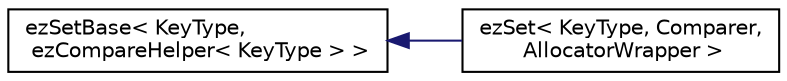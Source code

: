 digraph "Graphical Class Hierarchy"
{
 // LATEX_PDF_SIZE
  edge [fontname="Helvetica",fontsize="10",labelfontname="Helvetica",labelfontsize="10"];
  node [fontname="Helvetica",fontsize="10",shape=record];
  rankdir="LR";
  Node0 [label="ezSetBase\< KeyType,\l ezCompareHelper\< KeyType \> \>",height=0.2,width=0.4,color="black", fillcolor="white", style="filled",URL="$dc/d4b/classez_set_base.htm",tooltip=" "];
  Node0 -> Node1 [dir="back",color="midnightblue",fontsize="10",style="solid",fontname="Helvetica"];
  Node1 [label="ezSet\< KeyType, Comparer,\l AllocatorWrapper \>",height=0.2,width=0.4,color="black", fillcolor="white", style="filled",URL="$d0/d90/classez_set.htm",tooltip=" "];
}
